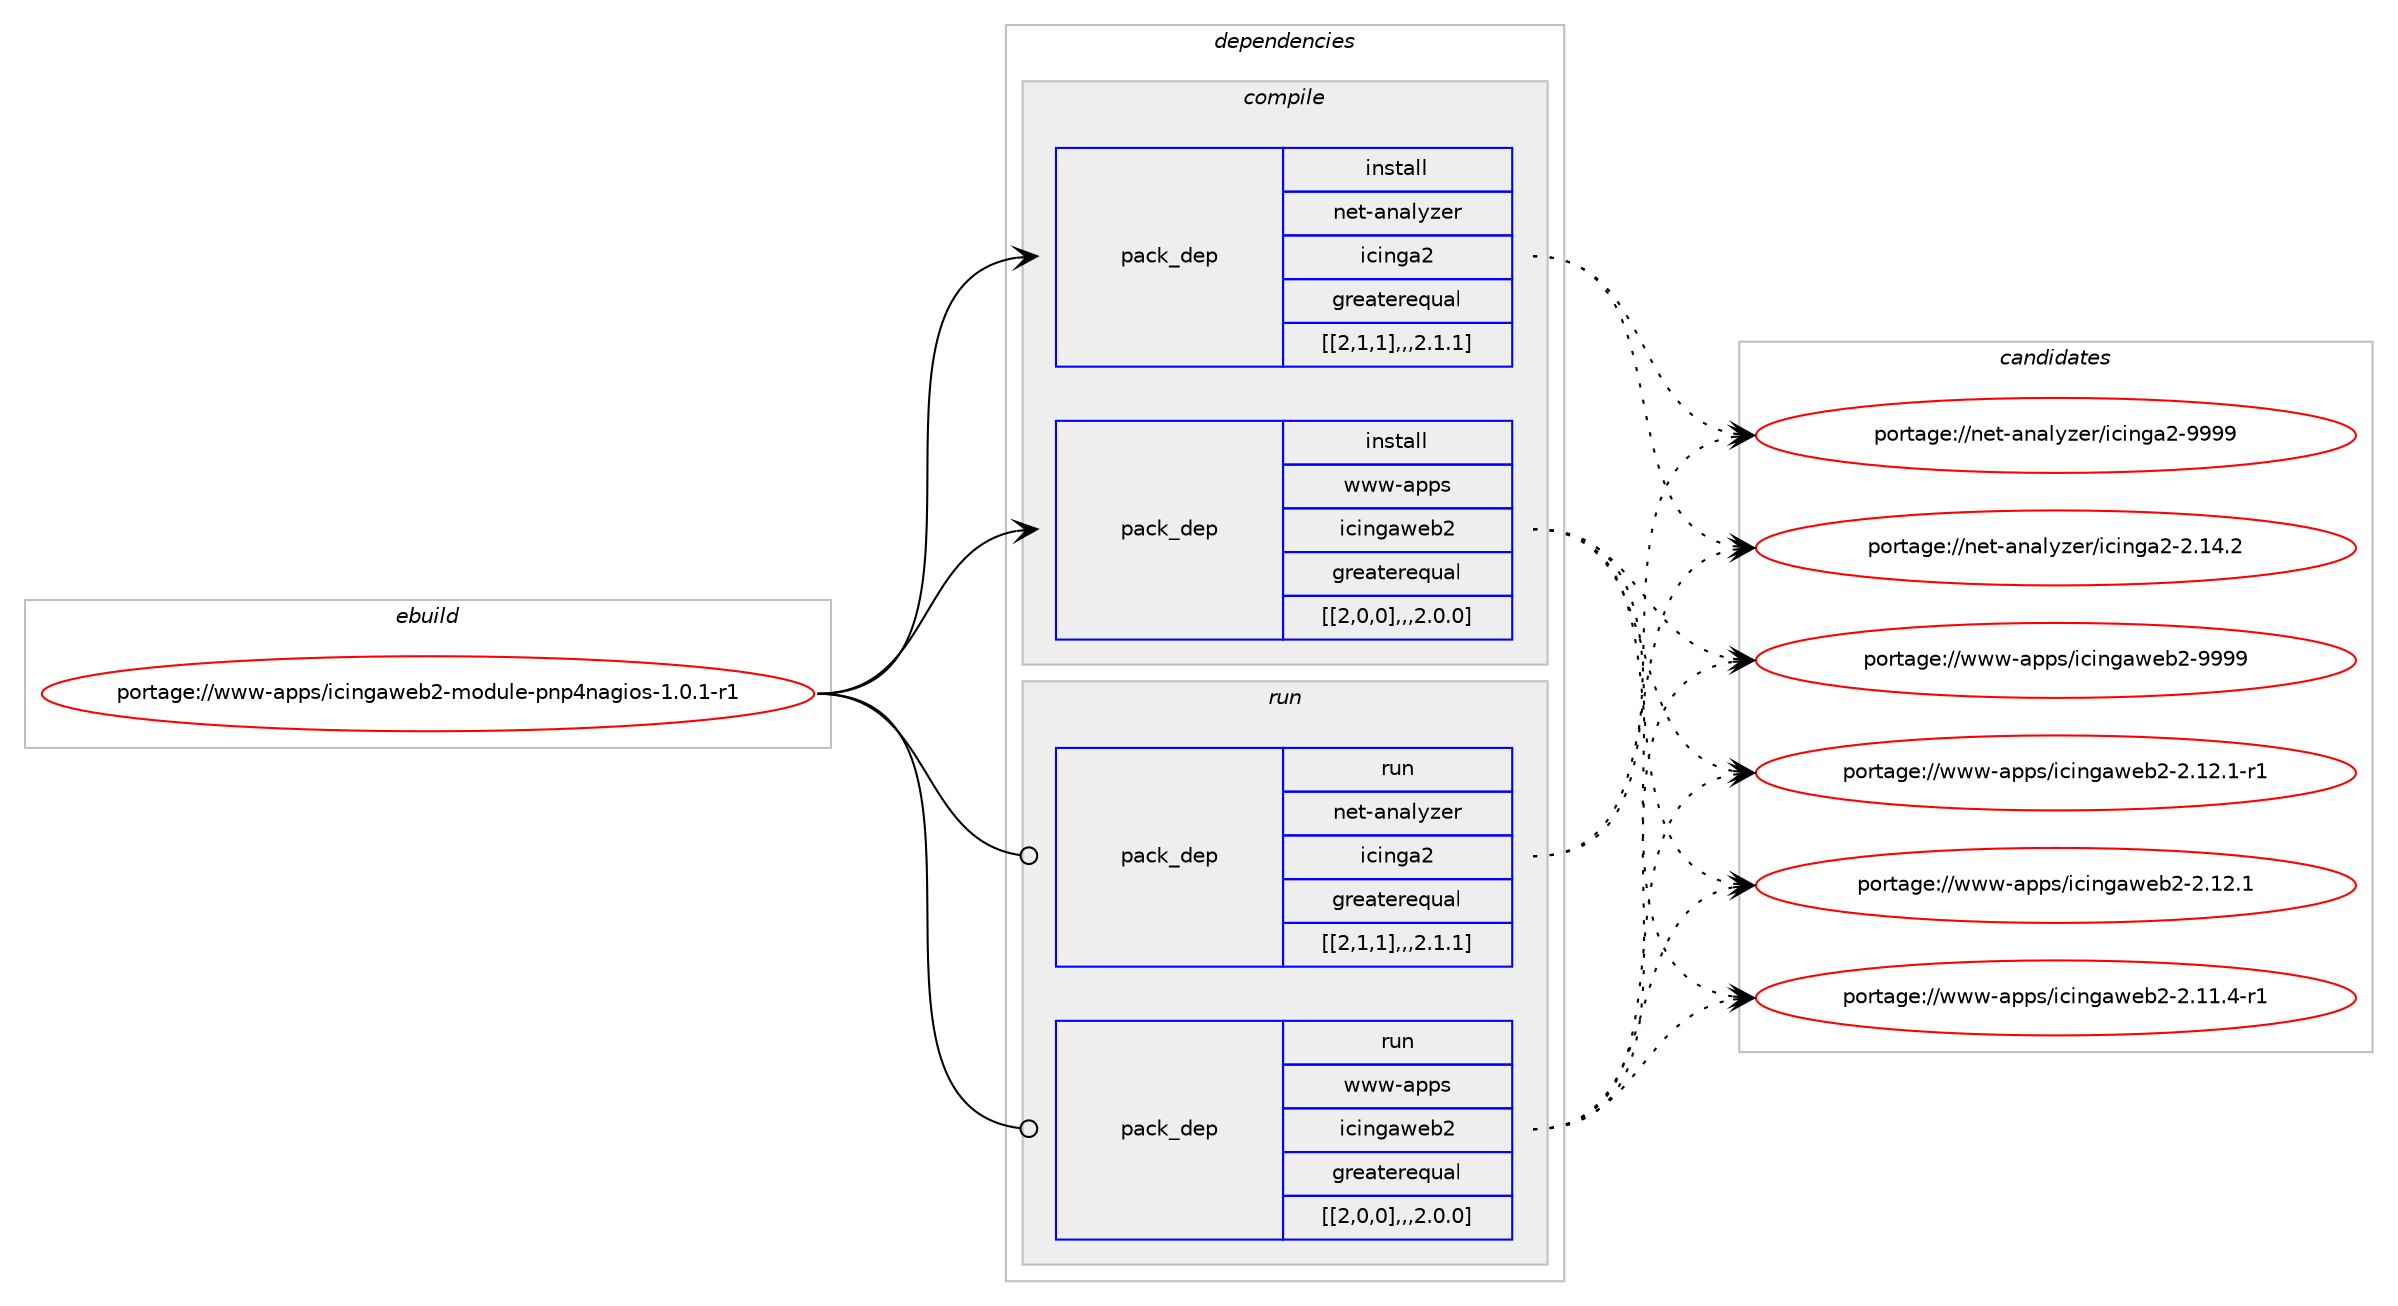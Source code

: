 digraph prolog {

# *************
# Graph options
# *************

newrank=true;
concentrate=true;
compound=true;
graph [rankdir=LR,fontname=Helvetica,fontsize=10,ranksep=1.5];#, ranksep=2.5, nodesep=0.2];
edge  [arrowhead=vee];
node  [fontname=Helvetica,fontsize=10];

# **********
# The ebuild
# **********

subgraph cluster_leftcol {
color=gray;
label=<<i>ebuild</i>>;
id [label="portage://www-apps/icingaweb2-module-pnp4nagios-1.0.1-r1", color=red, width=4, href="../www-apps/icingaweb2-module-pnp4nagios-1.0.1-r1.svg"];
}

# ****************
# The dependencies
# ****************

subgraph cluster_midcol {
color=gray;
label=<<i>dependencies</i>>;
subgraph cluster_compile {
fillcolor="#eeeeee";
style=filled;
label=<<i>compile</i>>;
subgraph pack337602 {
dependency464636 [label=<<TABLE BORDER="0" CELLBORDER="1" CELLSPACING="0" CELLPADDING="4" WIDTH="220"><TR><TD ROWSPAN="6" CELLPADDING="30">pack_dep</TD></TR><TR><TD WIDTH="110">install</TD></TR><TR><TD>net-analyzer</TD></TR><TR><TD>icinga2</TD></TR><TR><TD>greaterequal</TD></TR><TR><TD>[[2,1,1],,,2.1.1]</TD></TR></TABLE>>, shape=none, color=blue];
}
id:e -> dependency464636:w [weight=20,style="solid",arrowhead="vee"];
subgraph pack337603 {
dependency464637 [label=<<TABLE BORDER="0" CELLBORDER="1" CELLSPACING="0" CELLPADDING="4" WIDTH="220"><TR><TD ROWSPAN="6" CELLPADDING="30">pack_dep</TD></TR><TR><TD WIDTH="110">install</TD></TR><TR><TD>www-apps</TD></TR><TR><TD>icingaweb2</TD></TR><TR><TD>greaterequal</TD></TR><TR><TD>[[2,0,0],,,2.0.0]</TD></TR></TABLE>>, shape=none, color=blue];
}
id:e -> dependency464637:w [weight=20,style="solid",arrowhead="vee"];
}
subgraph cluster_compileandrun {
fillcolor="#eeeeee";
style=filled;
label=<<i>compile and run</i>>;
}
subgraph cluster_run {
fillcolor="#eeeeee";
style=filled;
label=<<i>run</i>>;
subgraph pack337604 {
dependency464638 [label=<<TABLE BORDER="0" CELLBORDER="1" CELLSPACING="0" CELLPADDING="4" WIDTH="220"><TR><TD ROWSPAN="6" CELLPADDING="30">pack_dep</TD></TR><TR><TD WIDTH="110">run</TD></TR><TR><TD>net-analyzer</TD></TR><TR><TD>icinga2</TD></TR><TR><TD>greaterequal</TD></TR><TR><TD>[[2,1,1],,,2.1.1]</TD></TR></TABLE>>, shape=none, color=blue];
}
id:e -> dependency464638:w [weight=20,style="solid",arrowhead="odot"];
subgraph pack337605 {
dependency464639 [label=<<TABLE BORDER="0" CELLBORDER="1" CELLSPACING="0" CELLPADDING="4" WIDTH="220"><TR><TD ROWSPAN="6" CELLPADDING="30">pack_dep</TD></TR><TR><TD WIDTH="110">run</TD></TR><TR><TD>www-apps</TD></TR><TR><TD>icingaweb2</TD></TR><TR><TD>greaterequal</TD></TR><TR><TD>[[2,0,0],,,2.0.0]</TD></TR></TABLE>>, shape=none, color=blue];
}
id:e -> dependency464639:w [weight=20,style="solid",arrowhead="odot"];
}
}

# **************
# The candidates
# **************

subgraph cluster_choices {
rank=same;
color=gray;
label=<<i>candidates</i>>;

subgraph choice337602 {
color=black;
nodesep=1;
choice110101116459711097108121122101114471059910511010397504557575757 [label="portage://net-analyzer/icinga2-9999", color=red, width=4,href="../net-analyzer/icinga2-9999.svg"];
choice1101011164597110971081211221011144710599105110103975045504649524650 [label="portage://net-analyzer/icinga2-2.14.2", color=red, width=4,href="../net-analyzer/icinga2-2.14.2.svg"];
dependency464636:e -> choice110101116459711097108121122101114471059910511010397504557575757:w [style=dotted,weight="100"];
dependency464636:e -> choice1101011164597110971081211221011144710599105110103975045504649524650:w [style=dotted,weight="100"];
}
subgraph choice337603 {
color=black;
nodesep=1;
choice119119119459711211211547105991051101039711910198504557575757 [label="portage://www-apps/icingaweb2-9999", color=red, width=4,href="../www-apps/icingaweb2-9999.svg"];
choice11911911945971121121154710599105110103971191019850455046495046494511449 [label="portage://www-apps/icingaweb2-2.12.1-r1", color=red, width=4,href="../www-apps/icingaweb2-2.12.1-r1.svg"];
choice1191191194597112112115471059910511010397119101985045504649504649 [label="portage://www-apps/icingaweb2-2.12.1", color=red, width=4,href="../www-apps/icingaweb2-2.12.1.svg"];
choice11911911945971121121154710599105110103971191019850455046494946524511449 [label="portage://www-apps/icingaweb2-2.11.4-r1", color=red, width=4,href="../www-apps/icingaweb2-2.11.4-r1.svg"];
dependency464637:e -> choice119119119459711211211547105991051101039711910198504557575757:w [style=dotted,weight="100"];
dependency464637:e -> choice11911911945971121121154710599105110103971191019850455046495046494511449:w [style=dotted,weight="100"];
dependency464637:e -> choice1191191194597112112115471059910511010397119101985045504649504649:w [style=dotted,weight="100"];
dependency464637:e -> choice11911911945971121121154710599105110103971191019850455046494946524511449:w [style=dotted,weight="100"];
}
subgraph choice337604 {
color=black;
nodesep=1;
choice110101116459711097108121122101114471059910511010397504557575757 [label="portage://net-analyzer/icinga2-9999", color=red, width=4,href="../net-analyzer/icinga2-9999.svg"];
choice1101011164597110971081211221011144710599105110103975045504649524650 [label="portage://net-analyzer/icinga2-2.14.2", color=red, width=4,href="../net-analyzer/icinga2-2.14.2.svg"];
dependency464638:e -> choice110101116459711097108121122101114471059910511010397504557575757:w [style=dotted,weight="100"];
dependency464638:e -> choice1101011164597110971081211221011144710599105110103975045504649524650:w [style=dotted,weight="100"];
}
subgraph choice337605 {
color=black;
nodesep=1;
choice119119119459711211211547105991051101039711910198504557575757 [label="portage://www-apps/icingaweb2-9999", color=red, width=4,href="../www-apps/icingaweb2-9999.svg"];
choice11911911945971121121154710599105110103971191019850455046495046494511449 [label="portage://www-apps/icingaweb2-2.12.1-r1", color=red, width=4,href="../www-apps/icingaweb2-2.12.1-r1.svg"];
choice1191191194597112112115471059910511010397119101985045504649504649 [label="portage://www-apps/icingaweb2-2.12.1", color=red, width=4,href="../www-apps/icingaweb2-2.12.1.svg"];
choice11911911945971121121154710599105110103971191019850455046494946524511449 [label="portage://www-apps/icingaweb2-2.11.4-r1", color=red, width=4,href="../www-apps/icingaweb2-2.11.4-r1.svg"];
dependency464639:e -> choice119119119459711211211547105991051101039711910198504557575757:w [style=dotted,weight="100"];
dependency464639:e -> choice11911911945971121121154710599105110103971191019850455046495046494511449:w [style=dotted,weight="100"];
dependency464639:e -> choice1191191194597112112115471059910511010397119101985045504649504649:w [style=dotted,weight="100"];
dependency464639:e -> choice11911911945971121121154710599105110103971191019850455046494946524511449:w [style=dotted,weight="100"];
}
}

}
